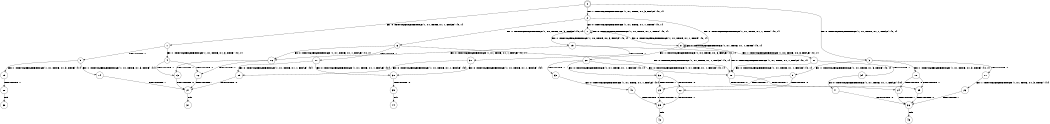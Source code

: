 digraph BCG {
size = "7, 10.5";
center = TRUE;
node [shape = circle];
0 [peripheries = 2];
0 -> 1 [label = "EX !0 !ATOMIC_EXCH_BRANCH (1, +1, TRUE, +1, 1, FALSE) !{0, 1}"];
0 -> 2 [label = "EX !1 !ATOMIC_EXCH_BRANCH (1, +1, TRUE, +1, 3, FALSE) !{0, 1}"];
0 -> 3 [label = "EX !0 !ATOMIC_EXCH_BRANCH (1, +1, TRUE, +1, 1, FALSE) !{0, 1}"];
1 -> 4 [label = "EX !1 !ATOMIC_EXCH_BRANCH (1, +1, TRUE, +1, 3, TRUE) !{0, 1}"];
1 -> 5 [label = "TERMINATE !0"];
2 -> 6 [label = "EX !1 !ATOMIC_EXCH_BRANCH (1, +0, TRUE, +0, 3, FALSE) !{0, 1}"];
2 -> 7 [label = "EX !0 !ATOMIC_EXCH_BRANCH (1, +1, TRUE, +1, 1, TRUE) !{0, 1}"];
2 -> 8 [label = "EX !0 !ATOMIC_EXCH_BRANCH (1, +1, TRUE, +1, 1, TRUE) !{0, 1}"];
3 -> 9 [label = "EX !1 !ATOMIC_EXCH_BRANCH (1, +1, TRUE, +1, 3, TRUE) !{0, 1}"];
3 -> 10 [label = "EX !1 !ATOMIC_EXCH_BRANCH (1, +1, TRUE, +1, 3, TRUE) !{0, 1}"];
3 -> 11 [label = "TERMINATE !0"];
4 -> 12 [label = "TERMINATE !0"];
4 -> 13 [label = "TERMINATE !1"];
5 -> 14 [label = "EX !1 !ATOMIC_EXCH_BRANCH (1, +1, TRUE, +1, 3, TRUE) !{1}"];
5 -> 15 [label = "EX !1 !ATOMIC_EXCH_BRANCH (1, +1, TRUE, +1, 3, TRUE) !{1}"];
6 -> 16 [label = "EX !0 !ATOMIC_EXCH_BRANCH (1, +1, TRUE, +1, 1, FALSE) !{0, 1}"];
6 -> 17 [label = "TERMINATE !1"];
6 -> 18 [label = "EX !0 !ATOMIC_EXCH_BRANCH (1, +1, TRUE, +1, 1, FALSE) !{0, 1}"];
7 -> 7 [label = "EX !0 !ATOMIC_EXCH_BRANCH (1, +1, TRUE, +1, 1, TRUE) !{0, 1}"];
7 -> 19 [label = "EX !1 !ATOMIC_EXCH_BRANCH (1, +0, TRUE, +0, 3, FALSE) !{0, 1}"];
7 -> 8 [label = "EX !0 !ATOMIC_EXCH_BRANCH (1, +1, TRUE, +1, 1, TRUE) !{0, 1}"];
8 -> 20 [label = "EX !1 !ATOMIC_EXCH_BRANCH (1, +0, TRUE, +0, 3, FALSE) !{0, 1}"];
8 -> 8 [label = "EX !0 !ATOMIC_EXCH_BRANCH (1, +1, TRUE, +1, 1, TRUE) !{0, 1}"];
8 -> 21 [label = "EX !1 !ATOMIC_EXCH_BRANCH (1, +0, TRUE, +0, 3, FALSE) !{0, 1}"];
9 -> 22 [label = "TERMINATE !0"];
9 -> 23 [label = "TERMINATE !1"];
10 -> 24 [label = "TERMINATE !0"];
10 -> 25 [label = "TERMINATE !1"];
11 -> 26 [label = "EX !1 !ATOMIC_EXCH_BRANCH (1, +1, TRUE, +1, 3, TRUE) !{1}"];
12 -> 27 [label = "TERMINATE !1"];
13 -> 27 [label = "TERMINATE !0"];
14 -> 27 [label = "TERMINATE !1"];
15 -> 28 [label = "TERMINATE !1"];
16 -> 12 [label = "TERMINATE !0"];
16 -> 13 [label = "TERMINATE !1"];
17 -> 29 [label = "EX !0 !ATOMIC_EXCH_BRANCH (1, +1, TRUE, +1, 1, FALSE) !{0}"];
17 -> 30 [label = "EX !0 !ATOMIC_EXCH_BRANCH (1, +1, TRUE, +1, 1, FALSE) !{0}"];
18 -> 24 [label = "TERMINATE !0"];
18 -> 25 [label = "TERMINATE !1"];
19 -> 16 [label = "EX !0 !ATOMIC_EXCH_BRANCH (1, +1, TRUE, +1, 1, FALSE) !{0, 1}"];
19 -> 31 [label = "TERMINATE !1"];
19 -> 18 [label = "EX !0 !ATOMIC_EXCH_BRANCH (1, +1, TRUE, +1, 1, FALSE) !{0, 1}"];
20 -> 32 [label = "EX !0 !ATOMIC_EXCH_BRANCH (1, +1, TRUE, +1, 1, FALSE) !{0, 1}"];
20 -> 33 [label = "TERMINATE !1"];
20 -> 18 [label = "EX !0 !ATOMIC_EXCH_BRANCH (1, +1, TRUE, +1, 1, FALSE) !{0, 1}"];
21 -> 18 [label = "EX !0 !ATOMIC_EXCH_BRANCH (1, +1, TRUE, +1, 1, FALSE) !{0, 1}"];
21 -> 34 [label = "TERMINATE !1"];
22 -> 35 [label = "TERMINATE !1"];
23 -> 35 [label = "TERMINATE !0"];
24 -> 36 [label = "TERMINATE !1"];
25 -> 36 [label = "TERMINATE !0"];
26 -> 36 [label = "TERMINATE !1"];
27 -> 37 [label = "exit"];
28 -> 38 [label = "exit"];
29 -> 27 [label = "TERMINATE !0"];
30 -> 39 [label = "TERMINATE !0"];
31 -> 29 [label = "EX !0 !ATOMIC_EXCH_BRANCH (1, +1, TRUE, +1, 1, FALSE) !{0}"];
31 -> 30 [label = "EX !0 !ATOMIC_EXCH_BRANCH (1, +1, TRUE, +1, 1, FALSE) !{0}"];
32 -> 22 [label = "TERMINATE !0"];
32 -> 23 [label = "TERMINATE !1"];
33 -> 40 [label = "EX !0 !ATOMIC_EXCH_BRANCH (1, +1, TRUE, +1, 1, FALSE) !{0}"];
34 -> 41 [label = "EX !0 !ATOMIC_EXCH_BRANCH (1, +1, TRUE, +1, 1, FALSE) !{0}"];
35 -> 42 [label = "exit"];
36 -> 43 [label = "exit"];
39 -> 44 [label = "exit"];
40 -> 35 [label = "TERMINATE !0"];
41 -> 36 [label = "TERMINATE !0"];
}
